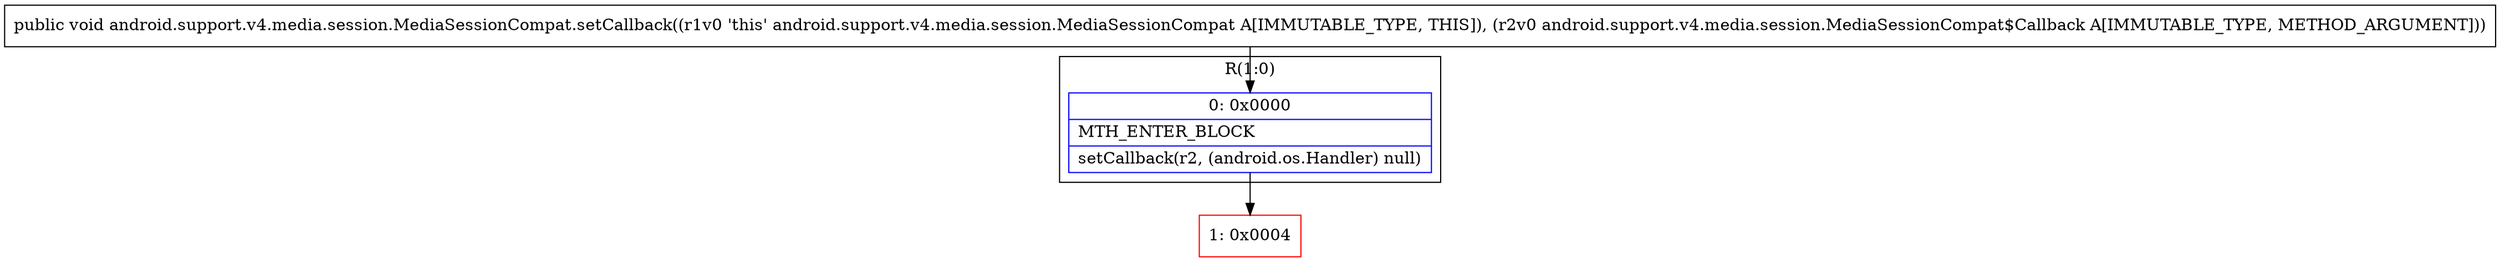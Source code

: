 digraph "CFG forandroid.support.v4.media.session.MediaSessionCompat.setCallback(Landroid\/support\/v4\/media\/session\/MediaSessionCompat$Callback;)V" {
subgraph cluster_Region_277767039 {
label = "R(1:0)";
node [shape=record,color=blue];
Node_0 [shape=record,label="{0\:\ 0x0000|MTH_ENTER_BLOCK\l|setCallback(r2, (android.os.Handler) null)\l}"];
}
Node_1 [shape=record,color=red,label="{1\:\ 0x0004}"];
MethodNode[shape=record,label="{public void android.support.v4.media.session.MediaSessionCompat.setCallback((r1v0 'this' android.support.v4.media.session.MediaSessionCompat A[IMMUTABLE_TYPE, THIS]), (r2v0 android.support.v4.media.session.MediaSessionCompat$Callback A[IMMUTABLE_TYPE, METHOD_ARGUMENT])) }"];
MethodNode -> Node_0;
Node_0 -> Node_1;
}

